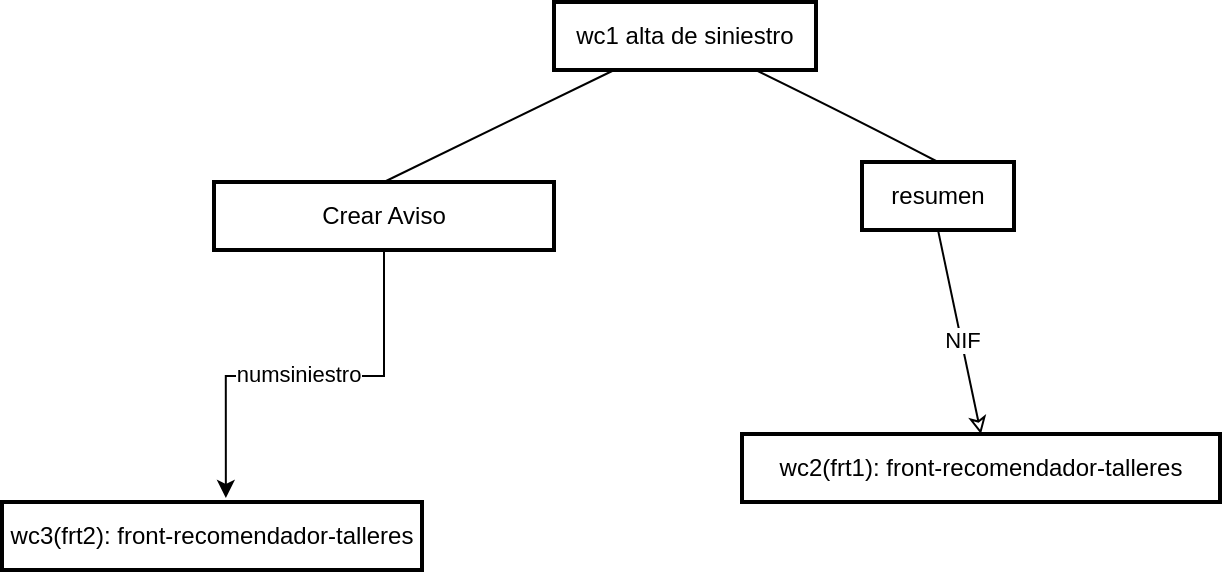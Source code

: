 <mxfile version="24.7.10">
  <diagram name="Página-1" id="FWNKydhl4lDQOGsGK7QZ">
    <mxGraphModel dx="2086" dy="1899" grid="1" gridSize="10" guides="1" tooltips="1" connect="1" arrows="1" fold="1" page="1" pageScale="1" pageWidth="827" pageHeight="1169" math="0" shadow="0">
      <root>
        <mxCell id="0" />
        <mxCell id="1" parent="0" />
        <mxCell id="2" value="wc1 alta de siniestro" style="whiteSpace=wrap;strokeWidth=2;" parent="1" vertex="1">
          <mxGeometry x="106" width="131" height="34" as="geometry" />
        </mxCell>
        <mxCell id="3" value="Crear Aviso" style="whiteSpace=wrap;strokeWidth=2;" parent="1" vertex="1">
          <mxGeometry x="-64" y="90" width="170" height="34" as="geometry" />
        </mxCell>
        <mxCell id="4" value="resumen" style="whiteSpace=wrap;strokeWidth=2;" parent="1" vertex="1">
          <mxGeometry x="260" y="80" width="76" height="34" as="geometry" />
        </mxCell>
        <mxCell id="5" value="wc2(frt1): front-recomendador-talleres" style="whiteSpace=wrap;strokeWidth=2;" parent="1" vertex="1">
          <mxGeometry x="200" y="216" width="239" height="34" as="geometry" />
        </mxCell>
        <mxCell id="6" value="" style="curved=1;startArrow=none;endArrow=none;exitX=0.23;exitY=1;entryX=0.5;entryY=0;" parent="1" source="2" target="3" edge="1">
          <mxGeometry relative="1" as="geometry">
            <Array as="points">
              <mxPoint x="85" y="59" />
            </Array>
          </mxGeometry>
        </mxCell>
        <mxCell id="7" value="" style="curved=1;startArrow=none;endArrow=none;exitX=0.77;exitY=1;entryX=0.5;entryY=0;" parent="1" source="2" target="4" edge="1">
          <mxGeometry relative="1" as="geometry">
            <Array as="points">
              <mxPoint x="258" y="59" />
            </Array>
          </mxGeometry>
        </mxCell>
        <mxCell id="8" value="" style="curved=1;startArrow=none;endArrow=classic;exitX=0.5;exitY=1.01;entryX=0.5;entryY=0.01;endFill=0;" parent="1" source="4" target="5" edge="1">
          <mxGeometry relative="1" as="geometry">
            <Array as="points" />
          </mxGeometry>
        </mxCell>
        <mxCell id="csu52M34B8wCY21gbNC9-10" value="NIF" style="edgeLabel;html=1;align=center;verticalAlign=middle;resizable=0;points=[];" vertex="1" connectable="0" parent="8">
          <mxGeometry x="0.069" relative="1" as="geometry">
            <mxPoint as="offset" />
          </mxGeometry>
        </mxCell>
        <mxCell id="csu52M34B8wCY21gbNC9-8" value="wc3(frt2): front-recomendador-talleres" style="whiteSpace=wrap;strokeWidth=2;" vertex="1" parent="1">
          <mxGeometry x="-170" y="250" width="210" height="34" as="geometry" />
        </mxCell>
        <mxCell id="csu52M34B8wCY21gbNC9-9" style="edgeStyle=orthogonalEdgeStyle;rounded=0;orthogonalLoop=1;jettySize=auto;html=1;entryX=0.533;entryY=-0.059;entryDx=0;entryDy=0;entryPerimeter=0;" edge="1" parent="1" source="3" target="csu52M34B8wCY21gbNC9-8">
          <mxGeometry relative="1" as="geometry" />
        </mxCell>
        <mxCell id="csu52M34B8wCY21gbNC9-11" value="numsiniestro" style="edgeLabel;html=1;align=center;verticalAlign=middle;resizable=0;points=[];" vertex="1" connectable="0" parent="csu52M34B8wCY21gbNC9-9">
          <mxGeometry x="0.049" y="-1" relative="1" as="geometry">
            <mxPoint as="offset" />
          </mxGeometry>
        </mxCell>
      </root>
    </mxGraphModel>
  </diagram>
</mxfile>
